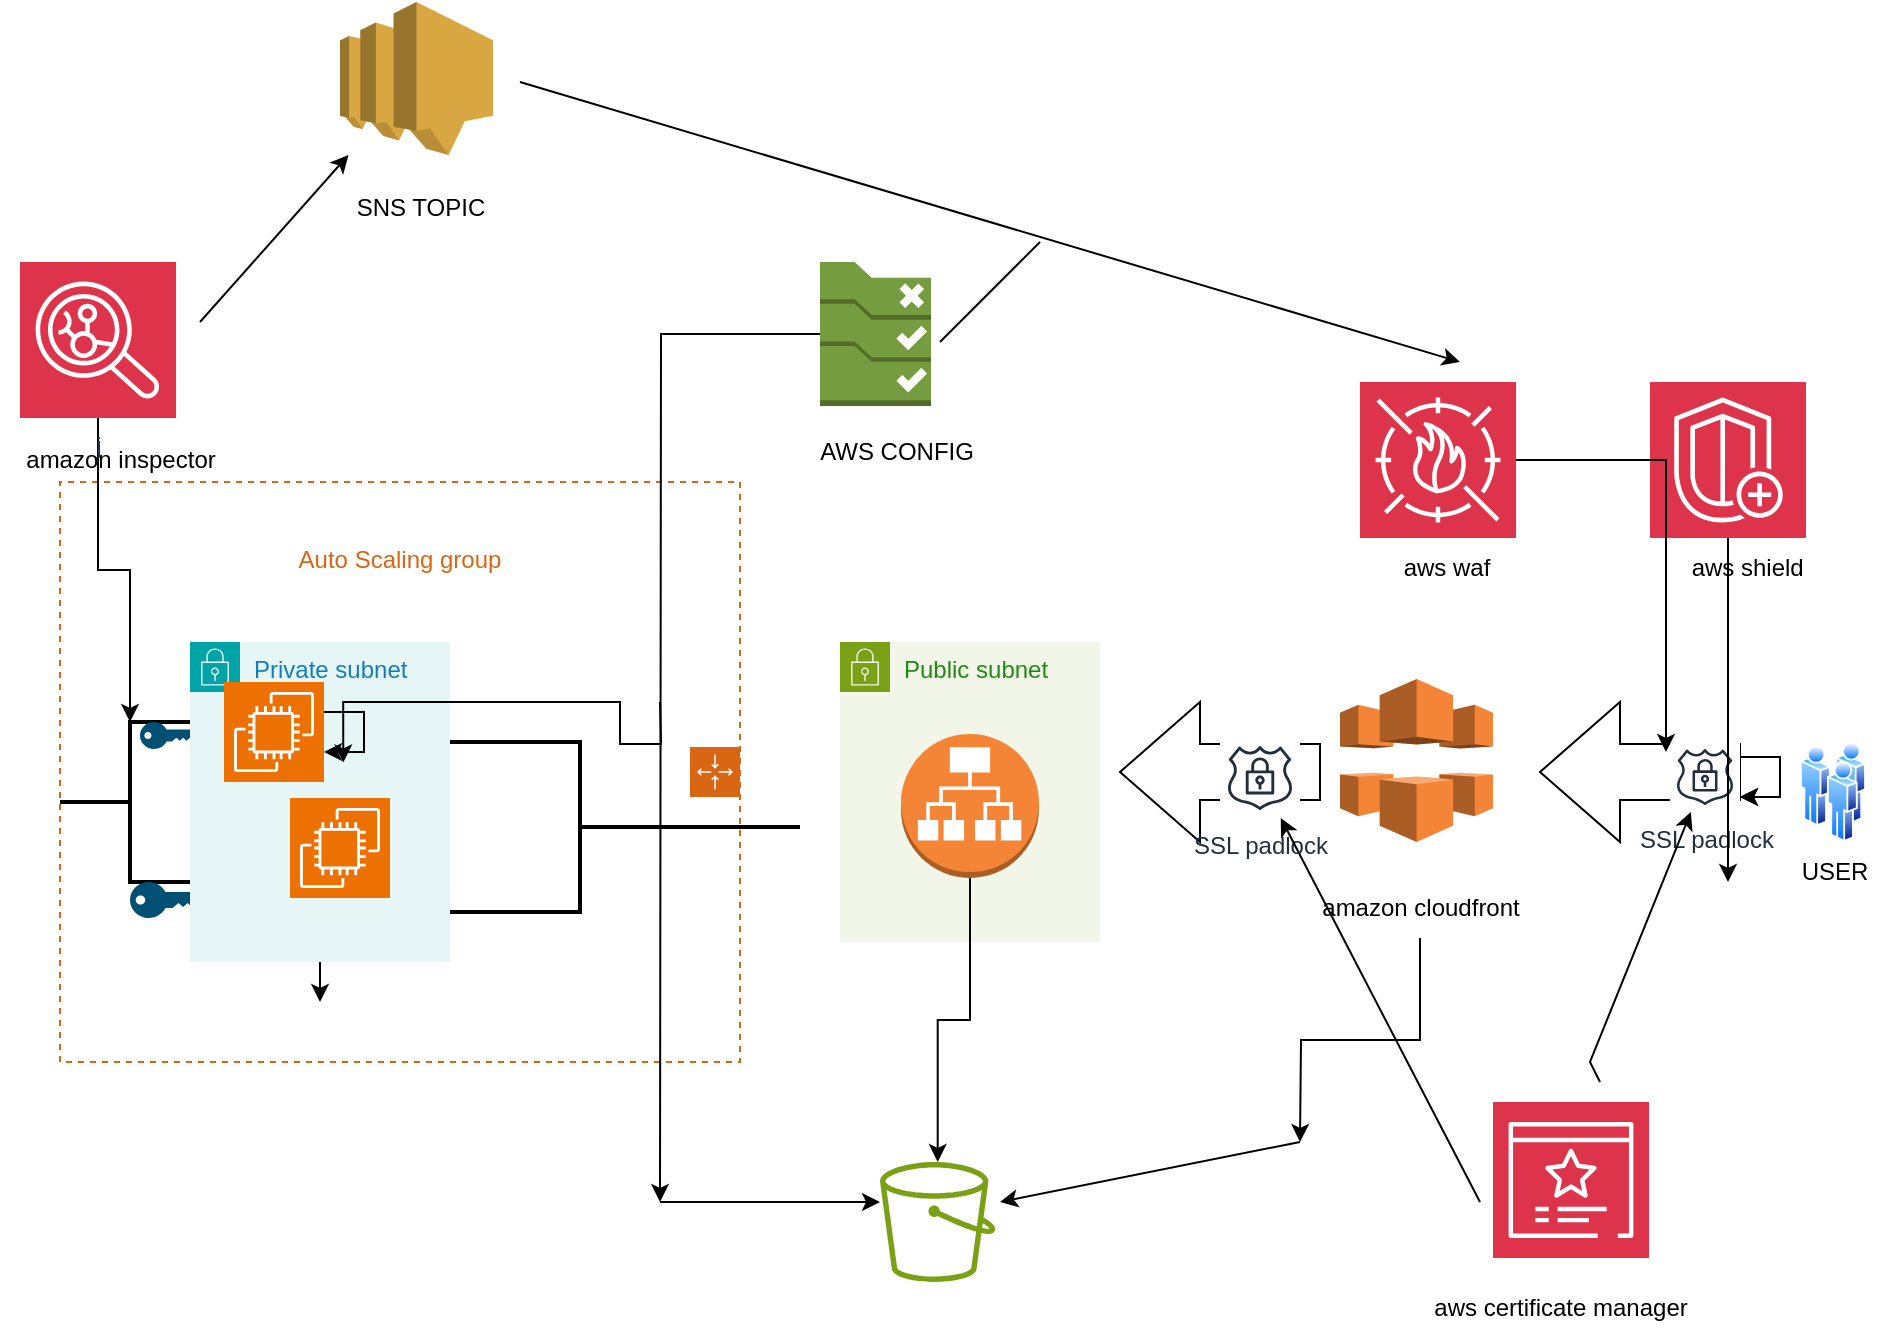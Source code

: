 <mxfile version="22.1.11" type="github">
  <diagram name="Page-1" id="MKczCCGeyVSxz_FjPHb1">
    <mxGraphModel dx="1434" dy="1866" grid="1" gridSize="10" guides="1" tooltips="1" connect="1" arrows="1" fold="1" page="1" pageScale="1" pageWidth="850" pageHeight="1100" math="0" shadow="0">
      <root>
        <mxCell id="0" />
        <mxCell id="1" parent="0" />
        <mxCell id="brHvFoJZMDcyv-ocwgSj-4" style="edgeStyle=orthogonalEdgeStyle;rounded=0;orthogonalLoop=1;jettySize=auto;html=1;exitX=1;exitY=1;exitDx=0;exitDy=0;" edge="1" parent="1">
          <mxGeometry relative="1" as="geometry">
            <mxPoint x="184" y="290" as="sourcePoint" />
            <mxPoint x="119" y="290" as="targetPoint" />
          </mxGeometry>
        </mxCell>
        <mxCell id="brHvFoJZMDcyv-ocwgSj-10" value="Auto Scaling group" style="points=[[0,0],[0.25,0],[0.5,0],[0.75,0],[1,0],[1,0.25],[1,0.5],[1,0.75],[1,1],[0.75,1],[0.5,1],[0.25,1],[0,1],[0,0.75],[0,0.5],[0,0.25]];outlineConnect=0;gradientColor=none;html=1;whiteSpace=wrap;fontSize=12;fontStyle=0;container=1;pointerEvents=0;collapsible=0;recursiveResize=0;shape=mxgraph.aws4.groupCenter;grIcon=mxgraph.aws4.group_auto_scaling_group;grStroke=1;strokeColor=#D86613;fillColor=none;verticalAlign=top;align=center;fontColor=#D86613;dashed=1;spacingTop=25;rotation=0;direction=south;" vertex="1" parent="1">
          <mxGeometry x="30" y="120" width="340" height="290" as="geometry" />
        </mxCell>
        <mxCell id="brHvFoJZMDcyv-ocwgSj-23" value="" style="strokeWidth=2;html=1;shape=mxgraph.flowchart.annotation_2;align=left;labelPosition=right;pointerEvents=1;direction=west;" vertex="1" parent="brHvFoJZMDcyv-ocwgSj-10">
          <mxGeometry x="150" y="130" width="220" height="85" as="geometry" />
        </mxCell>
        <mxCell id="brHvFoJZMDcyv-ocwgSj-54" value="" style="strokeWidth=2;html=1;shape=mxgraph.flowchart.annotation_2;align=left;labelPosition=right;pointerEvents=1;" vertex="1" parent="brHvFoJZMDcyv-ocwgSj-10">
          <mxGeometry y="120" width="70" height="80" as="geometry" />
        </mxCell>
        <mxCell id="brHvFoJZMDcyv-ocwgSj-62" value="" style="points=[[0,0.5,0],[0.24,0,0],[0.5,0.28,0],[0.995,0.475,0],[0.5,0.72,0],[0.24,1,0]];verticalLabelPosition=bottom;sketch=0;html=1;verticalAlign=top;aspect=fixed;align=center;pointerEvents=1;shape=mxgraph.cisco19.key;fillColor=#005073;strokeColor=none;" vertex="1" parent="brHvFoJZMDcyv-ocwgSj-10">
          <mxGeometry x="40" y="120" width="30" height="13.5" as="geometry" />
        </mxCell>
        <mxCell id="brHvFoJZMDcyv-ocwgSj-63" value="" style="points=[[0,0.5,0],[0.24,0,0],[0.5,0.28,0],[0.995,0.475,0],[0.5,0.72,0],[0.24,1,0]];verticalLabelPosition=bottom;sketch=0;html=1;verticalAlign=top;aspect=fixed;align=center;pointerEvents=1;shape=mxgraph.cisco19.key;fillColor=#005073;strokeColor=none;" vertex="1" parent="brHvFoJZMDcyv-ocwgSj-10">
          <mxGeometry x="35" y="200" width="40" height="18" as="geometry" />
        </mxCell>
        <mxCell id="brHvFoJZMDcyv-ocwgSj-15" style="edgeStyle=orthogonalEdgeStyle;rounded=0;orthogonalLoop=1;jettySize=auto;html=1;entryX=0.25;entryY=1;entryDx=0;entryDy=0;" edge="1" parent="1" source="brHvFoJZMDcyv-ocwgSj-13" target="brHvFoJZMDcyv-ocwgSj-14">
          <mxGeometry relative="1" as="geometry" />
        </mxCell>
        <mxCell id="brHvFoJZMDcyv-ocwgSj-13" value="Text" style="text;html=1;align=center;verticalAlign=middle;resizable=0;points=[];autosize=1;strokeColor=none;fillColor=none;" vertex="1" parent="1">
          <mxGeometry x="95" y="288" width="50" height="30" as="geometry" />
        </mxCell>
        <mxCell id="brHvFoJZMDcyv-ocwgSj-16" style="edgeStyle=orthogonalEdgeStyle;rounded=0;orthogonalLoop=1;jettySize=auto;html=1;" edge="1" parent="1" source="brHvFoJZMDcyv-ocwgSj-14">
          <mxGeometry relative="1" as="geometry">
            <mxPoint x="160" y="380" as="targetPoint" />
          </mxGeometry>
        </mxCell>
        <mxCell id="brHvFoJZMDcyv-ocwgSj-14" value="Private subnet" style="points=[[0,0],[0.25,0],[0.5,0],[0.75,0],[1,0],[1,0.25],[1,0.5],[1,0.75],[1,1],[0.75,1],[0.5,1],[0.25,1],[0,1],[0,0.75],[0,0.5],[0,0.25]];outlineConnect=0;gradientColor=none;html=1;whiteSpace=wrap;fontSize=12;fontStyle=0;container=1;pointerEvents=0;collapsible=0;recursiveResize=0;shape=mxgraph.aws4.group;grIcon=mxgraph.aws4.group_security_group;grStroke=0;strokeColor=#00A4A6;fillColor=#E6F6F7;verticalAlign=top;align=left;spacingLeft=30;fontColor=#147EBA;dashed=0;" vertex="1" parent="1">
          <mxGeometry x="95" y="200" width="130" height="160" as="geometry" />
        </mxCell>
        <mxCell id="brHvFoJZMDcyv-ocwgSj-1" value="" style="sketch=0;points=[[0,0,0],[0.25,0,0],[0.5,0,0],[0.75,0,0],[1,0,0],[0,1,0],[0.25,1,0],[0.5,1,0],[0.75,1,0],[1,1,0],[0,0.25,0],[0,0.5,0],[0,0.75,0],[1,0.25,0],[1,0.5,0],[1,0.75,0]];outlineConnect=0;fontColor=#232F3E;fillColor=#ED7100;strokeColor=#ffffff;dashed=0;verticalLabelPosition=bottom;verticalAlign=top;align=center;html=1;fontSize=12;fontStyle=0;aspect=fixed;shape=mxgraph.aws4.resourceIcon;resIcon=mxgraph.aws4.ec2;" vertex="1" parent="brHvFoJZMDcyv-ocwgSj-14">
          <mxGeometry x="17" y="20" width="50" height="50" as="geometry" />
        </mxCell>
        <mxCell id="brHvFoJZMDcyv-ocwgSj-17" style="edgeStyle=orthogonalEdgeStyle;rounded=0;orthogonalLoop=1;jettySize=auto;html=1;" edge="1" parent="brHvFoJZMDcyv-ocwgSj-14" source="brHvFoJZMDcyv-ocwgSj-1" target="brHvFoJZMDcyv-ocwgSj-1">
          <mxGeometry relative="1" as="geometry" />
        </mxCell>
        <mxCell id="brHvFoJZMDcyv-ocwgSj-2" value="" style="sketch=0;points=[[0,0,0],[0.25,0,0],[0.5,0,0],[0.75,0,0],[1,0,0],[0,1,0],[0.25,1,0],[0.5,1,0],[0.75,1,0],[1,1,0],[0,0.25,0],[0,0.5,0],[0,0.75,0],[1,0.25,0],[1,0.5,0],[1,0.75,0]];outlineConnect=0;fontColor=#232F3E;fillColor=#ED7100;strokeColor=#ffffff;dashed=0;verticalLabelPosition=bottom;verticalAlign=top;align=center;html=1;fontSize=12;fontStyle=0;aspect=fixed;shape=mxgraph.aws4.resourceIcon;resIcon=mxgraph.aws4.ec2;" vertex="1" parent="brHvFoJZMDcyv-ocwgSj-14">
          <mxGeometry x="50" y="78" width="50" height="50" as="geometry" />
        </mxCell>
        <mxCell id="brHvFoJZMDcyv-ocwgSj-18" value="Public subnet" style="points=[[0,0],[0.25,0],[0.5,0],[0.75,0],[1,0],[1,0.25],[1,0.5],[1,0.75],[1,1],[0.75,1],[0.5,1],[0.25,1],[0,1],[0,0.75],[0,0.5],[0,0.25]];outlineConnect=0;gradientColor=none;html=1;whiteSpace=wrap;fontSize=12;fontStyle=0;container=1;pointerEvents=0;collapsible=0;recursiveResize=0;shape=mxgraph.aws4.group;grIcon=mxgraph.aws4.group_security_group;grStroke=0;strokeColor=#7AA116;fillColor=#F2F6E8;verticalAlign=top;align=left;spacingLeft=30;fontColor=#248814;dashed=0;" vertex="1" parent="1">
          <mxGeometry x="420" y="200" width="130" height="150" as="geometry" />
        </mxCell>
        <mxCell id="brHvFoJZMDcyv-ocwgSj-11" value="" style="outlineConnect=0;dashed=0;verticalLabelPosition=bottom;verticalAlign=top;align=center;html=1;shape=mxgraph.aws3.application_load_balancer;fillColor=#F58536;gradientColor=none;" vertex="1" parent="brHvFoJZMDcyv-ocwgSj-18">
          <mxGeometry x="30.5" y="46" width="69" height="72" as="geometry" />
        </mxCell>
        <mxCell id="brHvFoJZMDcyv-ocwgSj-19" value="" style="outlineConnect=0;dashed=0;verticalLabelPosition=bottom;verticalAlign=top;align=center;html=1;shape=mxgraph.aws3.cloudfront;fillColor=#F58536;gradientColor=none;" vertex="1" parent="1">
          <mxGeometry x="670" y="218.5" width="76.5" height="81.5" as="geometry" />
        </mxCell>
        <mxCell id="brHvFoJZMDcyv-ocwgSj-20" value="" style="image;aspect=fixed;perimeter=ellipsePerimeter;html=1;align=center;shadow=0;dashed=0;spacingTop=3;image=img/lib/active_directory/users.svg;" vertex="1" parent="1">
          <mxGeometry x="900" y="250" width="33" height="50" as="geometry" />
        </mxCell>
        <mxCell id="brHvFoJZMDcyv-ocwgSj-21" value="" style="html=1;shadow=0;dashed=0;align=center;verticalAlign=middle;shape=mxgraph.arrows2.arrow;dy=0.6;dx=40;flipH=1;notch=0;" vertex="1" parent="1">
          <mxGeometry x="770" y="230" width="100" height="70" as="geometry" />
        </mxCell>
        <mxCell id="brHvFoJZMDcyv-ocwgSj-22" value="" style="html=1;shadow=0;dashed=0;align=center;verticalAlign=middle;shape=mxgraph.arrows2.arrow;dy=0.6;dx=40;flipH=1;notch=0;" vertex="1" parent="1">
          <mxGeometry x="560" y="230" width="100" height="70" as="geometry" />
        </mxCell>
        <mxCell id="brHvFoJZMDcyv-ocwgSj-48" style="edgeStyle=orthogonalEdgeStyle;rounded=0;orthogonalLoop=1;jettySize=auto;html=1;" edge="1" parent="1" source="brHvFoJZMDcyv-ocwgSj-24">
          <mxGeometry relative="1" as="geometry">
            <mxPoint x="650" y="450" as="targetPoint" />
          </mxGeometry>
        </mxCell>
        <mxCell id="brHvFoJZMDcyv-ocwgSj-24" value="amazon cloudfront" style="text;html=1;align=center;verticalAlign=middle;resizable=0;points=[];autosize=1;strokeColor=none;fillColor=none;" vertex="1" parent="1">
          <mxGeometry x="650" y="318" width="120" height="30" as="geometry" />
        </mxCell>
        <mxCell id="brHvFoJZMDcyv-ocwgSj-25" style="edgeStyle=orthogonalEdgeStyle;rounded=0;orthogonalLoop=1;jettySize=auto;html=1;entryX=1.038;entryY=0.88;entryDx=0;entryDy=0;entryPerimeter=0;" edge="1" parent="1" target="brHvFoJZMDcyv-ocwgSj-23">
          <mxGeometry relative="1" as="geometry">
            <mxPoint x="330" y="230" as="sourcePoint" />
          </mxGeometry>
        </mxCell>
        <mxCell id="brHvFoJZMDcyv-ocwgSj-27" value="SSL padlock" style="sketch=0;outlineConnect=0;fontColor=#232F3E;gradientColor=none;strokeColor=#232F3E;fillColor=#ffffff;dashed=0;verticalLabelPosition=bottom;verticalAlign=top;align=center;html=1;fontSize=12;fontStyle=0;aspect=fixed;shape=mxgraph.aws4.resourceIcon;resIcon=mxgraph.aws4.ssl_padlock;" vertex="1" parent="1">
          <mxGeometry x="835" y="250" width="35" height="35" as="geometry" />
        </mxCell>
        <mxCell id="brHvFoJZMDcyv-ocwgSj-28" style="edgeStyle=orthogonalEdgeStyle;rounded=0;orthogonalLoop=1;jettySize=auto;html=1;" edge="1" parent="1" source="brHvFoJZMDcyv-ocwgSj-27" target="brHvFoJZMDcyv-ocwgSj-27">
          <mxGeometry relative="1" as="geometry" />
        </mxCell>
        <mxCell id="brHvFoJZMDcyv-ocwgSj-31" style="edgeStyle=orthogonalEdgeStyle;rounded=0;orthogonalLoop=1;jettySize=auto;html=1;" edge="1" parent="1" source="brHvFoJZMDcyv-ocwgSj-27" target="brHvFoJZMDcyv-ocwgSj-27">
          <mxGeometry relative="1" as="geometry" />
        </mxCell>
        <mxCell id="brHvFoJZMDcyv-ocwgSj-26" value="SSL padlock" style="sketch=0;outlineConnect=0;fontColor=#232F3E;gradientColor=none;strokeColor=#232F3E;fillColor=#ffffff;dashed=0;verticalLabelPosition=bottom;verticalAlign=top;align=center;html=1;fontSize=12;fontStyle=0;aspect=fixed;shape=mxgraph.aws4.resourceIcon;resIcon=mxgraph.aws4.ssl_padlock;" vertex="1" parent="1">
          <mxGeometry x="610" y="248" width="40" height="40" as="geometry" />
        </mxCell>
        <mxCell id="brHvFoJZMDcyv-ocwgSj-32" value="" style="sketch=0;points=[[0,0,0],[0.25,0,0],[0.5,0,0],[0.75,0,0],[1,0,0],[0,1,0],[0.25,1,0],[0.5,1,0],[0.75,1,0],[1,1,0],[0,0.25,0],[0,0.5,0],[0,0.75,0],[1,0.25,0],[1,0.5,0],[1,0.75,0]];outlineConnect=0;fontColor=#232F3E;fillColor=#DD344C;strokeColor=#ffffff;dashed=0;verticalLabelPosition=bottom;verticalAlign=top;align=center;html=1;fontSize=12;fontStyle=0;aspect=fixed;shape=mxgraph.aws4.resourceIcon;resIcon=mxgraph.aws4.certificate_manager_3;" vertex="1" parent="1">
          <mxGeometry x="746.5" y="430" width="78" height="78" as="geometry" />
        </mxCell>
        <mxCell id="brHvFoJZMDcyv-ocwgSj-35" value="" style="endArrow=classic;html=1;rounded=0;" edge="1" parent="1" target="brHvFoJZMDcyv-ocwgSj-27">
          <mxGeometry width="50" height="50" relative="1" as="geometry">
            <mxPoint x="800" y="420" as="sourcePoint" />
            <mxPoint x="835" y="370" as="targetPoint" />
            <Array as="points">
              <mxPoint x="795" y="410" />
            </Array>
          </mxGeometry>
        </mxCell>
        <mxCell id="brHvFoJZMDcyv-ocwgSj-36" value="" style="endArrow=classic;html=1;rounded=0;" edge="1" parent="1" target="brHvFoJZMDcyv-ocwgSj-26">
          <mxGeometry width="50" height="50" relative="1" as="geometry">
            <mxPoint x="740" y="480" as="sourcePoint" />
            <mxPoint x="746.5" y="380" as="targetPoint" />
          </mxGeometry>
        </mxCell>
        <mxCell id="brHvFoJZMDcyv-ocwgSj-37" value="aws certificate manager" style="text;html=1;align=center;verticalAlign=middle;resizable=0;points=[];autosize=1;strokeColor=none;fillColor=none;" vertex="1" parent="1">
          <mxGeometry x="705" y="518" width="150" height="30" as="geometry" />
        </mxCell>
        <mxCell id="brHvFoJZMDcyv-ocwgSj-38" value="" style="sketch=0;points=[[0,0,0],[0.25,0,0],[0.5,0,0],[0.75,0,0],[1,0,0],[0,1,0],[0.25,1,0],[0.5,1,0],[0.75,1,0],[1,1,0],[0,0.25,0],[0,0.5,0],[0,0.75,0],[1,0.25,0],[1,0.5,0],[1,0.75,0]];outlineConnect=0;fontColor=#232F3E;fillColor=#DD344C;strokeColor=#ffffff;dashed=0;verticalLabelPosition=bottom;verticalAlign=top;align=center;html=1;fontSize=12;fontStyle=0;aspect=fixed;shape=mxgraph.aws4.resourceIcon;resIcon=mxgraph.aws4.waf;" vertex="1" parent="1">
          <mxGeometry x="680" y="70" width="78" height="78" as="geometry" />
        </mxCell>
        <mxCell id="brHvFoJZMDcyv-ocwgSj-41" style="edgeStyle=orthogonalEdgeStyle;rounded=0;orthogonalLoop=1;jettySize=auto;html=1;" edge="1" parent="1" source="brHvFoJZMDcyv-ocwgSj-39">
          <mxGeometry relative="1" as="geometry">
            <mxPoint x="864" y="320" as="targetPoint" />
          </mxGeometry>
        </mxCell>
        <mxCell id="brHvFoJZMDcyv-ocwgSj-39" value="" style="sketch=0;points=[[0,0,0],[0.25,0,0],[0.5,0,0],[0.75,0,0],[1,0,0],[0,1,0],[0.25,1,0],[0.5,1,0],[0.75,1,0],[1,1,0],[0,0.25,0],[0,0.5,0],[0,0.75,0],[1,0.25,0],[1,0.5,0],[1,0.75,0]];outlineConnect=0;fontColor=#232F3E;fillColor=#DD344C;strokeColor=#ffffff;dashed=0;verticalLabelPosition=bottom;verticalAlign=top;align=center;html=1;fontSize=12;fontStyle=0;aspect=fixed;shape=mxgraph.aws4.resourceIcon;resIcon=mxgraph.aws4.shield;" vertex="1" parent="1">
          <mxGeometry x="825" y="70" width="78" height="78" as="geometry" />
        </mxCell>
        <mxCell id="brHvFoJZMDcyv-ocwgSj-40" style="edgeStyle=orthogonalEdgeStyle;rounded=0;orthogonalLoop=1;jettySize=auto;html=1;entryX=0.37;entryY=0.357;entryDx=0;entryDy=0;entryPerimeter=0;" edge="1" parent="1" source="brHvFoJZMDcyv-ocwgSj-38" target="brHvFoJZMDcyv-ocwgSj-21">
          <mxGeometry relative="1" as="geometry" />
        </mxCell>
        <mxCell id="brHvFoJZMDcyv-ocwgSj-42" value="" style="sketch=0;outlineConnect=0;fontColor=#232F3E;gradientColor=none;fillColor=#7AA116;strokeColor=none;dashed=0;verticalLabelPosition=bottom;verticalAlign=top;align=center;html=1;fontSize=12;fontStyle=0;aspect=fixed;pointerEvents=1;shape=mxgraph.aws4.bucket;" vertex="1" parent="1">
          <mxGeometry x="440" y="460" width="57.69" height="60" as="geometry" />
        </mxCell>
        <mxCell id="brHvFoJZMDcyv-ocwgSj-45" style="edgeStyle=orthogonalEdgeStyle;rounded=0;orthogonalLoop=1;jettySize=auto;html=1;" edge="1" parent="1" source="brHvFoJZMDcyv-ocwgSj-43">
          <mxGeometry relative="1" as="geometry">
            <mxPoint x="330" y="480" as="targetPoint" />
          </mxGeometry>
        </mxCell>
        <mxCell id="brHvFoJZMDcyv-ocwgSj-43" value="" style="outlineConnect=0;dashed=0;verticalLabelPosition=bottom;verticalAlign=top;align=center;html=1;shape=mxgraph.aws3.config_rule;fillColor=#759C3E;gradientColor=none;" vertex="1" parent="1">
          <mxGeometry x="410" y="10" width="55.5" height="72" as="geometry" />
        </mxCell>
        <mxCell id="brHvFoJZMDcyv-ocwgSj-46" value="" style="endArrow=classic;html=1;rounded=0;" edge="1" parent="1">
          <mxGeometry width="50" height="50" relative="1" as="geometry">
            <mxPoint x="330" y="480" as="sourcePoint" />
            <mxPoint x="440" y="480" as="targetPoint" />
          </mxGeometry>
        </mxCell>
        <mxCell id="brHvFoJZMDcyv-ocwgSj-47" style="edgeStyle=orthogonalEdgeStyle;rounded=0;orthogonalLoop=1;jettySize=auto;html=1;exitX=0.5;exitY=1;exitDx=0;exitDy=0;exitPerimeter=0;" edge="1" parent="1" source="brHvFoJZMDcyv-ocwgSj-11" target="brHvFoJZMDcyv-ocwgSj-42">
          <mxGeometry relative="1" as="geometry" />
        </mxCell>
        <mxCell id="brHvFoJZMDcyv-ocwgSj-49" value="" style="endArrow=classic;html=1;rounded=0;" edge="1" parent="1">
          <mxGeometry width="50" height="50" relative="1" as="geometry">
            <mxPoint x="650" y="450" as="sourcePoint" />
            <mxPoint x="500" y="480" as="targetPoint" />
          </mxGeometry>
        </mxCell>
        <mxCell id="brHvFoJZMDcyv-ocwgSj-53" style="edgeStyle=orthogonalEdgeStyle;rounded=0;orthogonalLoop=1;jettySize=auto;html=1;" edge="1" parent="1" source="brHvFoJZMDcyv-ocwgSj-50" target="brHvFoJZMDcyv-ocwgSj-54">
          <mxGeometry relative="1" as="geometry">
            <mxPoint x="10" y="250" as="targetPoint" />
          </mxGeometry>
        </mxCell>
        <mxCell id="brHvFoJZMDcyv-ocwgSj-50" value="j" style="sketch=0;points=[[0,0,0],[0.25,0,0],[0.5,0,0],[0.75,0,0],[1,0,0],[0,1,0],[0.25,1,0],[0.5,1,0],[0.75,1,0],[1,1,0],[0,0.25,0],[0,0.5,0],[0,0.75,0],[1,0.25,0],[1,0.5,0],[1,0.75,0]];outlineConnect=0;fontColor=#232F3E;fillColor=#DD344C;strokeColor=#ffffff;dashed=0;verticalLabelPosition=bottom;verticalAlign=top;align=center;html=1;fontSize=12;fontStyle=0;aspect=fixed;shape=mxgraph.aws4.resourceIcon;resIcon=mxgraph.aws4.inspector;" vertex="1" parent="1">
          <mxGeometry x="10" y="10" width="78" height="78" as="geometry" />
        </mxCell>
        <mxCell id="brHvFoJZMDcyv-ocwgSj-64" value="amazon inspector" style="text;html=1;align=center;verticalAlign=middle;resizable=0;points=[];autosize=1;strokeColor=none;fillColor=none;" vertex="1" parent="1">
          <mxGeometry y="94" width="120" height="30" as="geometry" />
        </mxCell>
        <mxCell id="brHvFoJZMDcyv-ocwgSj-65" value="aws waf" style="text;html=1;align=center;verticalAlign=middle;resizable=0;points=[];autosize=1;strokeColor=none;fillColor=none;" vertex="1" parent="1">
          <mxGeometry x="688" y="148" width="70" height="30" as="geometry" />
        </mxCell>
        <mxCell id="brHvFoJZMDcyv-ocwgSj-66" value="aws shield&amp;nbsp;" style="text;html=1;align=center;verticalAlign=middle;resizable=0;points=[];autosize=1;strokeColor=none;fillColor=none;" vertex="1" parent="1">
          <mxGeometry x="835" y="148" width="80" height="30" as="geometry" />
        </mxCell>
        <mxCell id="brHvFoJZMDcyv-ocwgSj-67" value="AWS CONFIG" style="text;html=1;align=center;verticalAlign=middle;resizable=0;points=[];autosize=1;strokeColor=none;fillColor=none;" vertex="1" parent="1">
          <mxGeometry x="397.69" y="90" width="100" height="30" as="geometry" />
        </mxCell>
        <mxCell id="brHvFoJZMDcyv-ocwgSj-68" value="" style="outlineConnect=0;dashed=0;verticalLabelPosition=bottom;verticalAlign=top;align=center;html=1;shape=mxgraph.aws3.sns;fillColor=#D9A741;gradientColor=none;" vertex="1" parent="1">
          <mxGeometry x="170" y="-120" width="76.5" height="76.5" as="geometry" />
        </mxCell>
        <mxCell id="brHvFoJZMDcyv-ocwgSj-69" value="" style="endArrow=classic;html=1;rounded=0;" edge="1" parent="1" target="brHvFoJZMDcyv-ocwgSj-68">
          <mxGeometry width="50" height="50" relative="1" as="geometry">
            <mxPoint x="100" y="40" as="sourcePoint" />
            <mxPoint x="100" y="30" as="targetPoint" />
          </mxGeometry>
        </mxCell>
        <mxCell id="brHvFoJZMDcyv-ocwgSj-71" value="" style="endArrow=classic;html=1;rounded=0;" edge="1" parent="1">
          <mxGeometry width="50" height="50" relative="1" as="geometry">
            <mxPoint x="260" y="-80" as="sourcePoint" />
            <mxPoint x="730" y="60" as="targetPoint" />
          </mxGeometry>
        </mxCell>
        <mxCell id="brHvFoJZMDcyv-ocwgSj-72" value="" style="endArrow=none;html=1;rounded=0;" edge="1" parent="1">
          <mxGeometry width="50" height="50" relative="1" as="geometry">
            <mxPoint x="470" y="50" as="sourcePoint" />
            <mxPoint x="520" as="targetPoint" />
          </mxGeometry>
        </mxCell>
        <mxCell id="brHvFoJZMDcyv-ocwgSj-73" value="SNS TOPIC" style="text;html=1;align=center;verticalAlign=middle;resizable=0;points=[];autosize=1;strokeColor=none;fillColor=none;" vertex="1" parent="1">
          <mxGeometry x="165" y="-32" width="90" height="30" as="geometry" />
        </mxCell>
        <mxCell id="brHvFoJZMDcyv-ocwgSj-74" value="USER" style="text;html=1;align=center;verticalAlign=middle;resizable=0;points=[];autosize=1;strokeColor=none;fillColor=none;" vertex="1" parent="1">
          <mxGeometry x="886.5" y="300" width="60" height="30" as="geometry" />
        </mxCell>
      </root>
    </mxGraphModel>
  </diagram>
</mxfile>

